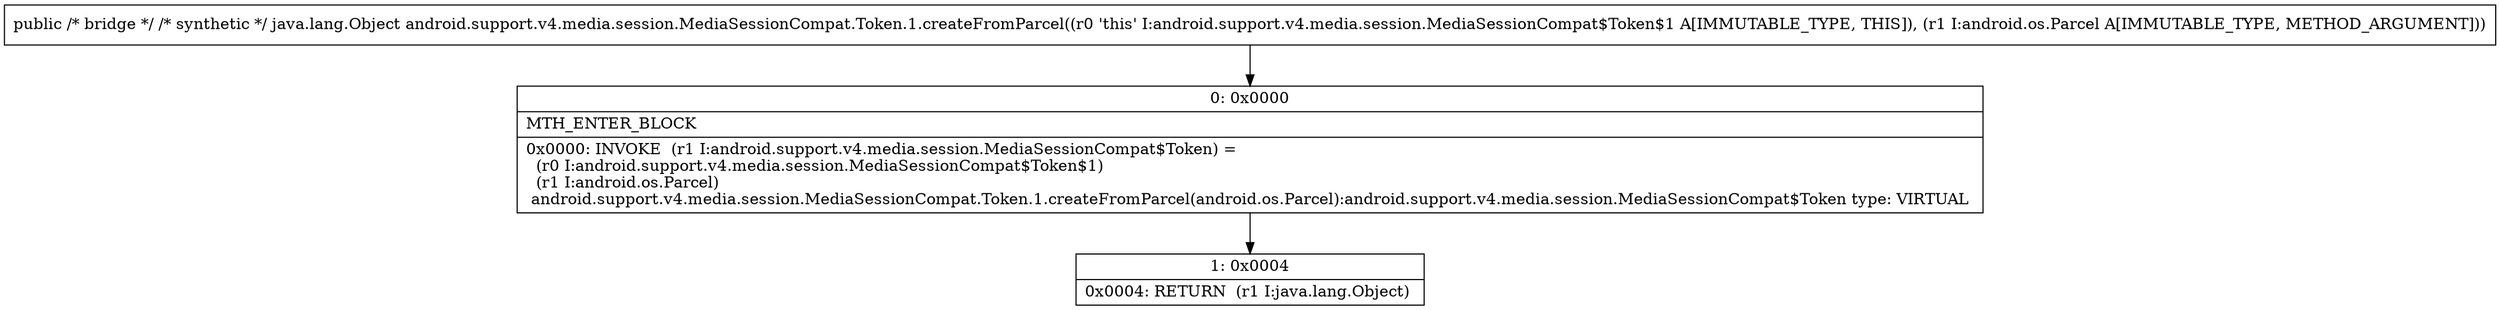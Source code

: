digraph "CFG forandroid.support.v4.media.session.MediaSessionCompat.Token.1.createFromParcel(Landroid\/os\/Parcel;)Ljava\/lang\/Object;" {
Node_0 [shape=record,label="{0\:\ 0x0000|MTH_ENTER_BLOCK\l|0x0000: INVOKE  (r1 I:android.support.v4.media.session.MediaSessionCompat$Token) = \l  (r0 I:android.support.v4.media.session.MediaSessionCompat$Token$1)\l  (r1 I:android.os.Parcel)\l android.support.v4.media.session.MediaSessionCompat.Token.1.createFromParcel(android.os.Parcel):android.support.v4.media.session.MediaSessionCompat$Token type: VIRTUAL \l}"];
Node_1 [shape=record,label="{1\:\ 0x0004|0x0004: RETURN  (r1 I:java.lang.Object) \l}"];
MethodNode[shape=record,label="{public \/* bridge *\/ \/* synthetic *\/ java.lang.Object android.support.v4.media.session.MediaSessionCompat.Token.1.createFromParcel((r0 'this' I:android.support.v4.media.session.MediaSessionCompat$Token$1 A[IMMUTABLE_TYPE, THIS]), (r1 I:android.os.Parcel A[IMMUTABLE_TYPE, METHOD_ARGUMENT])) }"];
MethodNode -> Node_0;
Node_0 -> Node_1;
}

